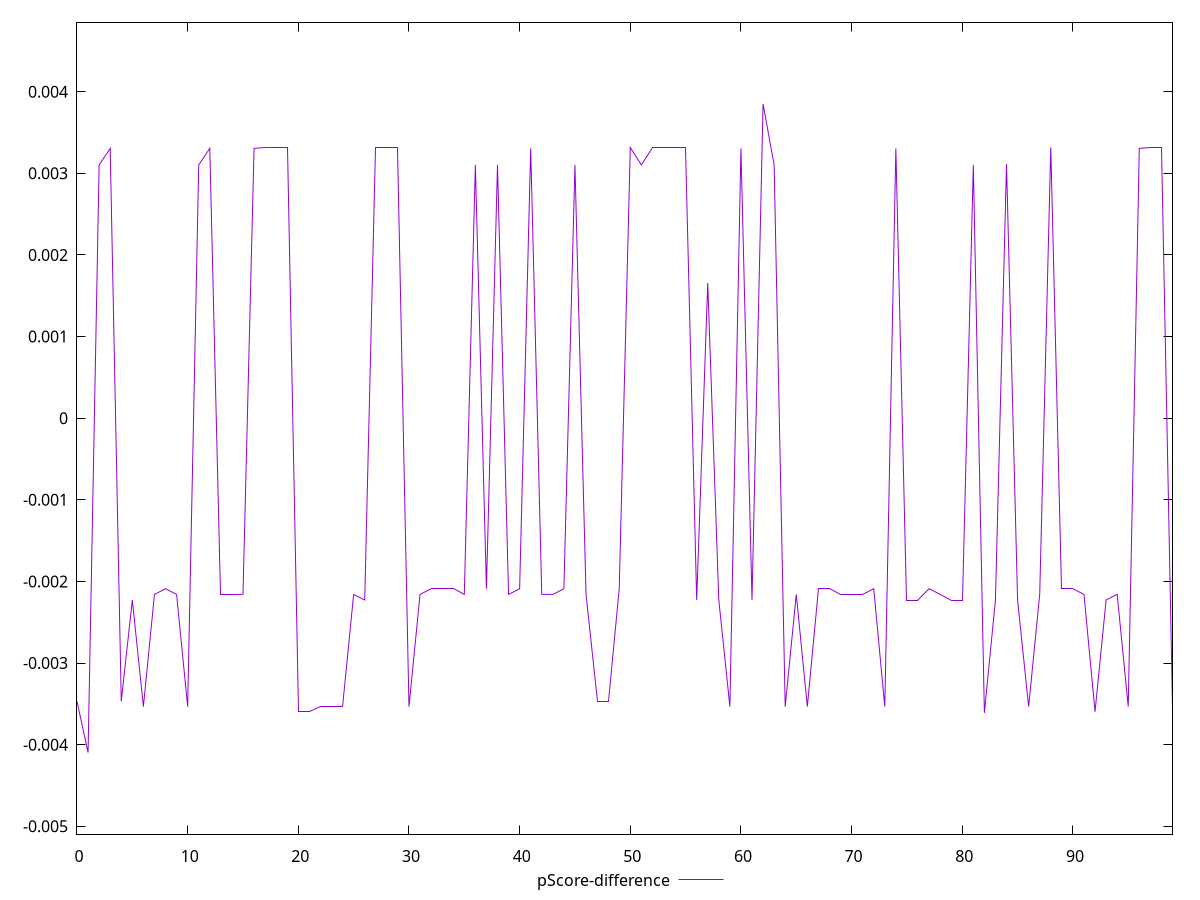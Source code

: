 reset

$pScoreDifference <<EOF
0 -0.0034701865671648395
1 -0.0040966374682545326
2 0.0031022719549900213
3 0.0033051063966475502
4 -0.0034701865671648395
5 -0.0022282951745529016
6 -0.0035342237039838013
7 -0.002159766831758985
8 -0.0020895812411806207
9 -0.002159766831758985
10 -0.0035342237039838013
11 0.0031022719549900213
12 0.003305399777234652
13 -0.002159766831758985
14 -0.002159766831758985
15 -0.002158417828834896
16 0.003305399777234652
17 0.0033156671300033635
18 0.0033156671300033635
19 0.0033156671300033635
20 -0.0035967520083595543
21 -0.0035967520083595543
22 -0.0035342237039838013
23 -0.0035342237039838013
24 -0.0035329928459091713
25 -0.002159766831758985
26 -0.0022282951745529016
27 0.0033156671300033635
28 0.0033156671300033635
29 0.0033156671300033635
30 -0.0035342237039838013
31 -0.002159766831758985
32 -0.0020895812411806207
33 -0.0020895812411806207
34 -0.0020895812411806207
35 -0.002159766831758985
36 0.0031022719549900213
37 -0.0020895812411806207
38 0.0031022719549900213
39 -0.002159766831758985
40 -0.0020895812411806207
41 0.003305399777234652
42 -0.002158417828834896
43 -0.002159766831758985
44 -0.0020895812411806207
45 0.0031022719549900213
46 -0.002159766831758985
47 -0.0034701865671648395
48 -0.0034701865671648395
49 -0.0020895812411806207
50 0.0033156671300033635
51 0.0031022719549900213
52 0.0033156671300033635
53 0.0033156671300033635
54 0.0033156671300033635
55 0.0033156671300033635
56 -0.0022282951745529016
57 0.0016564376448168945
58 -0.0022282951745529016
59 -0.0035342237039838013
60 0.003305399777234652
61 -0.0022282951745529016
62 0.0038499448874989017
63 0.003101998964545827
64 -0.0035342237039838013
65 -0.002159766831758985
66 -0.0035342237039838013
67 -0.0020895812411806207
68 -0.0020895812411806207
69 -0.002159766831758985
70 -0.002159766831758985
71 -0.002159766831758985
72 -0.0020895812411806207
73 -0.0035342237039838013
74 0.0033051063966475502
75 -0.0022282951745529016
76 -0.0022282951745529016
77 -0.0020895812411806207
78 -0.002158417828834896
79 -0.002230290868508438
80 -0.002230290868508438
81 0.0031022719549900213
82 -0.003611324973252044
83 -0.0022282951745529016
84 0.0031118255667967887
85 -0.0022282951745529016
86 -0.0035342237039838013
87 -0.002159766831758985
88 0.0033156671300033635
89 -0.0020895812411806207
90 -0.0020895812411806207
91 -0.002159766831758985
92 -0.0035967520083595543
93 -0.0022282951745529016
94 -0.002158417828834896
95 -0.0035342237039838013
96 0.003305399777234652
97 0.0033156671300033635
98 0.0033156671300033635
99 -0.0035329928459091713
EOF

set key outside below
set xrange [0:99]
set yrange [-0.005096637468254533:0.004849944887498902]
set trange [-0.005096637468254533:0.004849944887498902]
set terminal svg size 640, 500 enhanced background rgb 'white'
set output "report_00019_2021-02-10T18-14-37.922Z//cumulative-layout-shift/samples/pages/pScore-difference/values.svg"

plot $pScoreDifference title "pScore-difference" with line

reset
